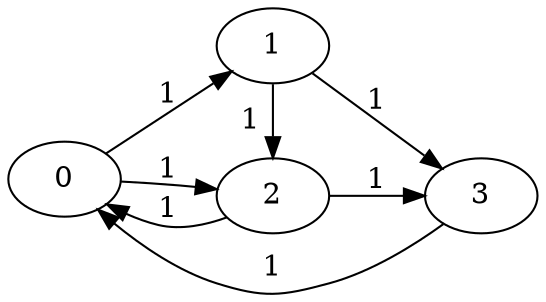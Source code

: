 digraph G {
ranksep = "equally";
rankdir = LR;
{rank = same; 0; };
{rank = same; 1; 2; };
{rank = same; 3; };
{rank = same; };
0->1[label="1"];
0->2[label="1"];
1->2[label="1"];
1->3[label="1"];
2->0[label="1"];
2->3[label="1"];
3->0[label="1"];
}
